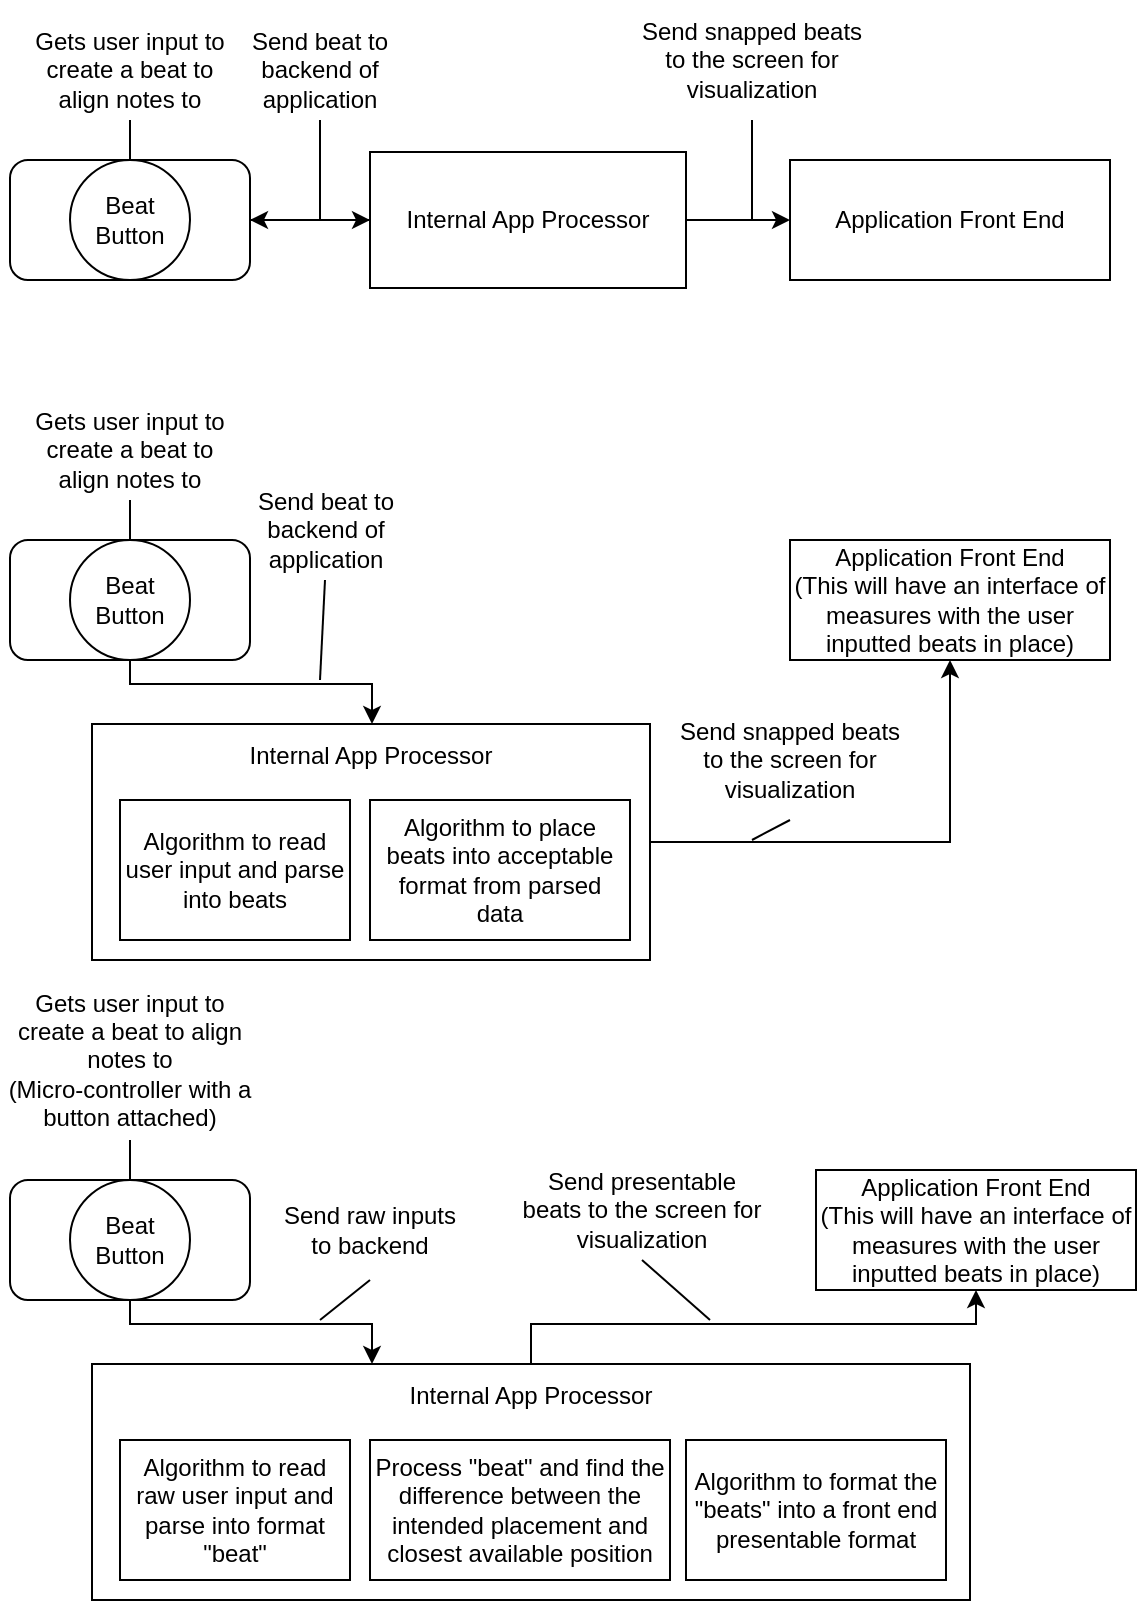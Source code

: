 <mxfile version="11.3.0" type="device" pages="1"><diagram id="FyxOK9b884hrlRZ-O-Zl" name="Page-1"><mxGraphModel dx="1422" dy="762" grid="1" gridSize="10" guides="1" tooltips="1" connect="1" arrows="1" fold="1" page="1" pageScale="1" pageWidth="850" pageHeight="1100" math="0" shadow="0"><root><mxCell id="0"/><mxCell id="1" parent="0"/><mxCell id="W0DdzmFNDPCqmgvtyRek-3" style="edgeStyle=orthogonalEdgeStyle;rounded=0;orthogonalLoop=1;jettySize=auto;html=1;" edge="1" parent="1" source="W0DdzmFNDPCqmgvtyRek-1" target="W0DdzmFNDPCqmgvtyRek-4"><mxGeometry relative="1" as="geometry"><mxPoint x="420" y="230" as="targetPoint"/></mxGeometry></mxCell><mxCell id="W0DdzmFNDPCqmgvtyRek-1" value="" style="rounded=1;whiteSpace=wrap;html=1;" vertex="1" parent="1"><mxGeometry x="120" y="200" width="120" height="60" as="geometry"/></mxCell><mxCell id="W0DdzmFNDPCqmgvtyRek-2" value="Beat Button" style="ellipse;whiteSpace=wrap;html=1;aspect=fixed;" vertex="1" parent="1"><mxGeometry x="150" y="200" width="60" height="60" as="geometry"/></mxCell><mxCell id="W0DdzmFNDPCqmgvtyRek-5" style="edgeStyle=orthogonalEdgeStyle;rounded=0;orthogonalLoop=1;jettySize=auto;html=1;" edge="1" parent="1" source="W0DdzmFNDPCqmgvtyRek-4" target="W0DdzmFNDPCqmgvtyRek-6"><mxGeometry relative="1" as="geometry"><mxPoint x="560" y="230" as="targetPoint"/></mxGeometry></mxCell><mxCell id="W0DdzmFNDPCqmgvtyRek-15" value="" style="edgeStyle=orthogonalEdgeStyle;rounded=0;orthogonalLoop=1;jettySize=auto;html=1;" edge="1" parent="1" source="W0DdzmFNDPCqmgvtyRek-4" target="W0DdzmFNDPCqmgvtyRek-1"><mxGeometry relative="1" as="geometry"/></mxCell><mxCell id="W0DdzmFNDPCqmgvtyRek-4" value="Internal App Processor" style="rounded=0;whiteSpace=wrap;html=1;" vertex="1" parent="1"><mxGeometry x="300" y="196" width="158" height="68" as="geometry"/></mxCell><mxCell id="W0DdzmFNDPCqmgvtyRek-6" value="Application Front End" style="rounded=0;whiteSpace=wrap;html=1;" vertex="1" parent="1"><mxGeometry x="510" y="200" width="160" height="60" as="geometry"/></mxCell><mxCell id="W0DdzmFNDPCqmgvtyRek-8" value="Send beat to backend of application" style="text;html=1;strokeColor=none;fillColor=none;align=center;verticalAlign=middle;whiteSpace=wrap;rounded=0;" vertex="1" parent="1"><mxGeometry x="230" y="130" width="90" height="50" as="geometry"/></mxCell><mxCell id="W0DdzmFNDPCqmgvtyRek-13" value="Send snapped beats to the screen for visualization" style="text;html=1;strokeColor=none;fillColor=none;align=center;verticalAlign=middle;whiteSpace=wrap;rounded=0;" vertex="1" parent="1"><mxGeometry x="430" y="120" width="122" height="60" as="geometry"/></mxCell><mxCell id="W0DdzmFNDPCqmgvtyRek-16" value="" style="endArrow=none;html=1;entryX=0.5;entryY=1;entryDx=0;entryDy=0;" edge="1" parent="1" target="W0DdzmFNDPCqmgvtyRek-8"><mxGeometry width="50" height="50" relative="1" as="geometry"><mxPoint x="275" y="230" as="sourcePoint"/><mxPoint x="280" y="300" as="targetPoint"/></mxGeometry></mxCell><mxCell id="W0DdzmFNDPCqmgvtyRek-17" value="" style="endArrow=none;html=1;entryX=0.5;entryY=1;entryDx=0;entryDy=0;" edge="1" parent="1" target="W0DdzmFNDPCqmgvtyRek-13"><mxGeometry width="50" height="50" relative="1" as="geometry"><mxPoint x="491" y="230" as="sourcePoint"/><mxPoint x="170" y="290" as="targetPoint"/></mxGeometry></mxCell><mxCell id="W0DdzmFNDPCqmgvtyRek-18" value="" style="endArrow=none;html=1;exitX=0.5;exitY=0;exitDx=0;exitDy=0;" edge="1" parent="1" source="W0DdzmFNDPCqmgvtyRek-2" target="W0DdzmFNDPCqmgvtyRek-19"><mxGeometry width="50" height="50" relative="1" as="geometry"><mxPoint x="120" y="340" as="sourcePoint"/><mxPoint x="170" y="290" as="targetPoint"/></mxGeometry></mxCell><mxCell id="W0DdzmFNDPCqmgvtyRek-19" value="Gets user input to create a beat to align notes to" style="text;html=1;strokeColor=none;fillColor=none;align=center;verticalAlign=middle;whiteSpace=wrap;rounded=0;" vertex="1" parent="1"><mxGeometry x="130" y="130" width="100" height="50" as="geometry"/></mxCell><mxCell id="W0DdzmFNDPCqmgvtyRek-21" style="edgeStyle=orthogonalEdgeStyle;rounded=0;orthogonalLoop=1;jettySize=auto;html=1;" edge="1" parent="1" source="W0DdzmFNDPCqmgvtyRek-22" target="W0DdzmFNDPCqmgvtyRek-26"><mxGeometry relative="1" as="geometry"><mxPoint x="420" y="420" as="targetPoint"/><Array as="points"><mxPoint x="180" y="462"/><mxPoint x="301" y="462"/></Array></mxGeometry></mxCell><mxCell id="W0DdzmFNDPCqmgvtyRek-22" value="" style="rounded=1;whiteSpace=wrap;html=1;" vertex="1" parent="1"><mxGeometry x="120" y="390" width="120" height="60" as="geometry"/></mxCell><mxCell id="W0DdzmFNDPCqmgvtyRek-23" value="Beat Button" style="ellipse;whiteSpace=wrap;html=1;aspect=fixed;" vertex="1" parent="1"><mxGeometry x="150" y="390" width="60" height="60" as="geometry"/></mxCell><mxCell id="W0DdzmFNDPCqmgvtyRek-24" style="edgeStyle=orthogonalEdgeStyle;rounded=0;orthogonalLoop=1;jettySize=auto;html=1;" edge="1" parent="1" source="W0DdzmFNDPCqmgvtyRek-26" target="W0DdzmFNDPCqmgvtyRek-27"><mxGeometry relative="1" as="geometry"><mxPoint x="560" y="420" as="targetPoint"/></mxGeometry></mxCell><mxCell id="W0DdzmFNDPCqmgvtyRek-26" value="Internal App Processor&lt;br&gt;&lt;br&gt;&lt;br&gt;&lt;br&gt;&lt;br&gt;&lt;br&gt;&lt;br&gt;" style="rounded=0;whiteSpace=wrap;html=1;" vertex="1" parent="1"><mxGeometry x="161" y="482" width="279" height="118" as="geometry"/></mxCell><mxCell id="W0DdzmFNDPCqmgvtyRek-27" value="Application Front End&lt;br&gt;(This will have an interface of measures with the user inputted beats in place)" style="rounded=0;whiteSpace=wrap;html=1;" vertex="1" parent="1"><mxGeometry x="510" y="390" width="160" height="60" as="geometry"/></mxCell><mxCell id="W0DdzmFNDPCqmgvtyRek-28" value="Send beat to backend of application" style="text;html=1;strokeColor=none;fillColor=none;align=center;verticalAlign=middle;whiteSpace=wrap;rounded=0;" vertex="1" parent="1"><mxGeometry x="232.5" y="360" width="90" height="50" as="geometry"/></mxCell><mxCell id="W0DdzmFNDPCqmgvtyRek-29" value="Send snapped beats to the screen for visualization" style="text;html=1;strokeColor=none;fillColor=none;align=center;verticalAlign=middle;whiteSpace=wrap;rounded=0;" vertex="1" parent="1"><mxGeometry x="449" y="470" width="122" height="60" as="geometry"/></mxCell><mxCell id="W0DdzmFNDPCqmgvtyRek-30" value="" style="endArrow=none;html=1;entryX=0.5;entryY=1;entryDx=0;entryDy=0;" edge="1" parent="1" target="W0DdzmFNDPCqmgvtyRek-28"><mxGeometry width="50" height="50" relative="1" as="geometry"><mxPoint x="275" y="460" as="sourcePoint"/><mxPoint x="280" y="490" as="targetPoint"/></mxGeometry></mxCell><mxCell id="W0DdzmFNDPCqmgvtyRek-31" value="" style="endArrow=none;html=1;entryX=0.5;entryY=1;entryDx=0;entryDy=0;" edge="1" parent="1" target="W0DdzmFNDPCqmgvtyRek-29"><mxGeometry width="50" height="50" relative="1" as="geometry"><mxPoint x="491" y="540" as="sourcePoint"/><mxPoint x="170" y="480" as="targetPoint"/></mxGeometry></mxCell><mxCell id="W0DdzmFNDPCqmgvtyRek-32" value="" style="endArrow=none;html=1;exitX=0.5;exitY=0;exitDx=0;exitDy=0;" edge="1" parent="1" source="W0DdzmFNDPCqmgvtyRek-23" target="W0DdzmFNDPCqmgvtyRek-33"><mxGeometry width="50" height="50" relative="1" as="geometry"><mxPoint x="120" y="530" as="sourcePoint"/><mxPoint x="170" y="480" as="targetPoint"/></mxGeometry></mxCell><mxCell id="W0DdzmFNDPCqmgvtyRek-33" value="Gets user input to create a beat to align notes to" style="text;html=1;strokeColor=none;fillColor=none;align=center;verticalAlign=middle;whiteSpace=wrap;rounded=0;" vertex="1" parent="1"><mxGeometry x="130" y="320" width="100" height="50" as="geometry"/></mxCell><mxCell id="W0DdzmFNDPCqmgvtyRek-34" value="Algorithm to read user input and parse into beats" style="rounded=0;whiteSpace=wrap;html=1;" vertex="1" parent="1"><mxGeometry x="175" y="520" width="115" height="70" as="geometry"/></mxCell><mxCell id="W0DdzmFNDPCqmgvtyRek-35" value="Algorithm to place beats into acceptable format from parsed data" style="rounded=0;whiteSpace=wrap;html=1;" vertex="1" parent="1"><mxGeometry x="300" y="520" width="130" height="70" as="geometry"/></mxCell><mxCell id="W0DdzmFNDPCqmgvtyRek-36" style="edgeStyle=orthogonalEdgeStyle;rounded=0;orthogonalLoop=1;jettySize=auto;html=1;" edge="1" parent="1" source="W0DdzmFNDPCqmgvtyRek-37" target="W0DdzmFNDPCqmgvtyRek-40"><mxGeometry relative="1" as="geometry"><mxPoint x="420" y="740" as="targetPoint"/><Array as="points"><mxPoint x="180" y="782"/><mxPoint x="301" y="782"/></Array></mxGeometry></mxCell><mxCell id="W0DdzmFNDPCqmgvtyRek-37" value="" style="rounded=1;whiteSpace=wrap;html=1;" vertex="1" parent="1"><mxGeometry x="120" y="710" width="120" height="60" as="geometry"/></mxCell><mxCell id="W0DdzmFNDPCqmgvtyRek-38" value="Beat Button" style="ellipse;whiteSpace=wrap;html=1;aspect=fixed;" vertex="1" parent="1"><mxGeometry x="150" y="710" width="60" height="60" as="geometry"/></mxCell><mxCell id="W0DdzmFNDPCqmgvtyRek-39" style="edgeStyle=orthogonalEdgeStyle;rounded=0;orthogonalLoop=1;jettySize=auto;html=1;" edge="1" parent="1" source="W0DdzmFNDPCqmgvtyRek-40" target="W0DdzmFNDPCqmgvtyRek-41"><mxGeometry relative="1" as="geometry"><mxPoint x="560" y="740" as="targetPoint"/></mxGeometry></mxCell><mxCell id="W0DdzmFNDPCqmgvtyRek-40" value="Internal App Processor&lt;br&gt;&lt;br&gt;&lt;br&gt;&lt;br&gt;&lt;br&gt;&lt;br&gt;&lt;br&gt;" style="rounded=0;whiteSpace=wrap;html=1;" vertex="1" parent="1"><mxGeometry x="161" y="802" width="439" height="118" as="geometry"/></mxCell><mxCell id="W0DdzmFNDPCqmgvtyRek-41" value="Application Front End&lt;br&gt;(This will have an interface of measures with the user inputted beats in place)" style="rounded=0;whiteSpace=wrap;html=1;" vertex="1" parent="1"><mxGeometry x="523" y="705" width="160" height="60" as="geometry"/></mxCell><mxCell id="W0DdzmFNDPCqmgvtyRek-42" value="Send raw inputs to backend" style="text;html=1;strokeColor=none;fillColor=none;align=center;verticalAlign=middle;whiteSpace=wrap;rounded=0;" vertex="1" parent="1"><mxGeometry x="255" y="710" width="90" height="50" as="geometry"/></mxCell><mxCell id="W0DdzmFNDPCqmgvtyRek-43" value="Send presentable beats to the screen for visualization" style="text;html=1;strokeColor=none;fillColor=none;align=center;verticalAlign=middle;whiteSpace=wrap;rounded=0;" vertex="1" parent="1"><mxGeometry x="375" y="700" width="122" height="50" as="geometry"/></mxCell><mxCell id="W0DdzmFNDPCqmgvtyRek-44" value="" style="endArrow=none;html=1;entryX=0.5;entryY=1;entryDx=0;entryDy=0;" edge="1" parent="1" target="W0DdzmFNDPCqmgvtyRek-42"><mxGeometry width="50" height="50" relative="1" as="geometry"><mxPoint x="275" y="780" as="sourcePoint"/><mxPoint x="280" y="810" as="targetPoint"/></mxGeometry></mxCell><mxCell id="W0DdzmFNDPCqmgvtyRek-45" value="" style="endArrow=none;html=1;entryX=0.5;entryY=1;entryDx=0;entryDy=0;" edge="1" parent="1" target="W0DdzmFNDPCqmgvtyRek-43"><mxGeometry width="50" height="50" relative="1" as="geometry"><mxPoint x="470" y="780" as="sourcePoint"/><mxPoint x="170" y="800" as="targetPoint"/></mxGeometry></mxCell><mxCell id="W0DdzmFNDPCqmgvtyRek-46" value="" style="endArrow=none;html=1;exitX=0.5;exitY=0;exitDx=0;exitDy=0;" edge="1" parent="1" source="W0DdzmFNDPCqmgvtyRek-38" target="W0DdzmFNDPCqmgvtyRek-47"><mxGeometry width="50" height="50" relative="1" as="geometry"><mxPoint x="120" y="850" as="sourcePoint"/><mxPoint x="170" y="800" as="targetPoint"/></mxGeometry></mxCell><mxCell id="W0DdzmFNDPCqmgvtyRek-47" value="Gets user input to create a beat to align notes to&lt;br&gt;(Micro-controller with a button attached)" style="text;html=1;strokeColor=none;fillColor=none;align=center;verticalAlign=middle;whiteSpace=wrap;rounded=0;" vertex="1" parent="1"><mxGeometry x="115" y="610" width="130" height="80" as="geometry"/></mxCell><mxCell id="W0DdzmFNDPCqmgvtyRek-48" value="Algorithm to read raw user input and parse into format &quot;beat&quot;" style="rounded=0;whiteSpace=wrap;html=1;" vertex="1" parent="1"><mxGeometry x="175" y="840" width="115" height="70" as="geometry"/></mxCell><mxCell id="W0DdzmFNDPCqmgvtyRek-49" value="Algorithm to format the &quot;beats&quot; into a front end presentable format" style="rounded=0;whiteSpace=wrap;html=1;" vertex="1" parent="1"><mxGeometry x="458" y="840" width="130" height="70" as="geometry"/></mxCell><mxCell id="W0DdzmFNDPCqmgvtyRek-50" value="Process &quot;beat&quot; and find the difference between the intended placement and closest available position" style="rounded=0;whiteSpace=wrap;html=1;" vertex="1" parent="1"><mxGeometry x="300" y="840" width="150" height="70" as="geometry"/></mxCell></root></mxGraphModel></diagram></mxfile>